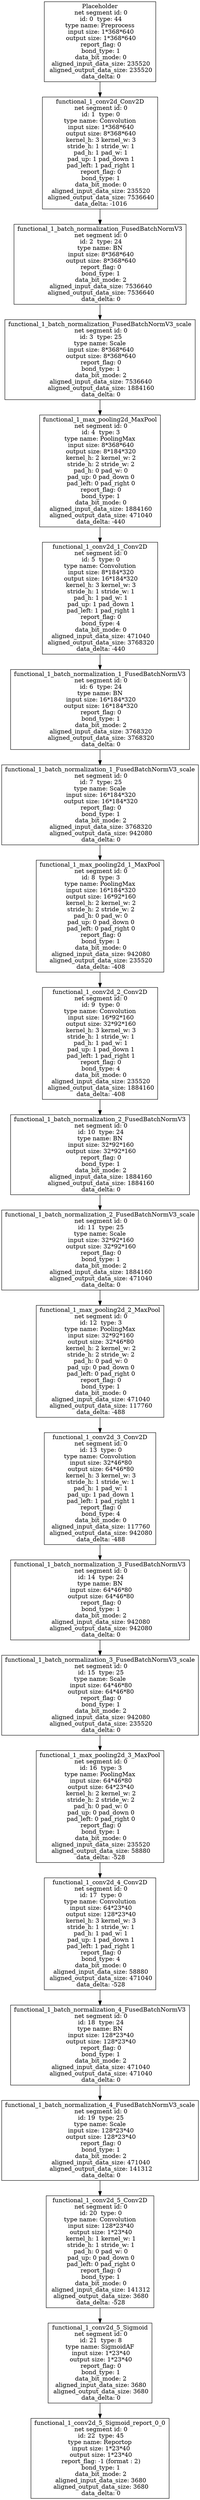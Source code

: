 digraph cnn_tree {
Placeholder [shape=box, label="Placeholder\n net segment id: 0\n id: 0  type: 44\ntype name: Preprocess\n input size: 1*368*640\n output size: 1*368*640\n report_flag: 0\n bond_type: 1\n data_bit_mode: 0\n aligned_input_data_size: 235520\n aligned_output_data_size: 235520\n data_delta: 0"];
Placeholder -> functional_1_conv2d_Conv2D;
functional_1_conv2d_Conv2D [shape=box, label="functional_1_conv2d_Conv2D\n net segment id: 0\n id: 1  type: 0\ntype name: Convolution\n input size: 1*368*640\n output size: 8*368*640\n kernel_h: 3 kernel_w: 3\n stride_h: 1 stride_w: 1\n pad_h: 1 pad_w: 1\n pad_up: 1 pad_down 1\n pad_left: 1 pad_right 1\n report_flag: 0\n bond_type: 1\n data_bit_mode: 0\n aligned_input_data_size: 235520\n aligned_output_data_size: 7536640\n data_delta: -1016"];
functional_1_conv2d_Conv2D -> functional_1_batch_normalization_FusedBatchNormV3;
functional_1_batch_normalization_FusedBatchNormV3 [shape=box, label="functional_1_batch_normalization_FusedBatchNormV3\n net segment id: 0\n id: 2  type: 24\ntype name: BN\n input size: 8*368*640\n output size: 8*368*640\n report_flag: 0\n bond_type: 1\n data_bit_mode: 2\n aligned_input_data_size: 7536640\n aligned_output_data_size: 7536640\n data_delta: 0"];
functional_1_batch_normalization_FusedBatchNormV3 -> functional_1_batch_normalization_FusedBatchNormV3_scale;
functional_1_batch_normalization_FusedBatchNormV3_scale [shape=box, label="functional_1_batch_normalization_FusedBatchNormV3_scale\n net segment id: 0\n id: 3  type: 25\ntype name: Scale\n input size: 8*368*640\n output size: 8*368*640\n report_flag: 0\n bond_type: 1\n data_bit_mode: 2\n aligned_input_data_size: 7536640\n aligned_output_data_size: 1884160\n data_delta: 0"];
functional_1_batch_normalization_FusedBatchNormV3_scale -> functional_1_max_pooling2d_MaxPool;
functional_1_max_pooling2d_MaxPool [shape=box, label="functional_1_max_pooling2d_MaxPool\n net segment id: 0\n id: 4  type: 3\ntype name: PoolingMax\n input size: 8*368*640\n output size: 8*184*320\n kernel_h: 2 kernel_w: 2\n stride_h: 2 stride_w: 2\n pad_h: 0 pad_w: 0\n pad_up: 0 pad_down 0\n pad_left: 0 pad_right 0\n report_flag: 0\n bond_type: 1\n data_bit_mode: 0\n aligned_input_data_size: 1884160\n aligned_output_data_size: 471040\n data_delta: -440"];
functional_1_max_pooling2d_MaxPool -> functional_1_conv2d_1_Conv2D;
functional_1_conv2d_1_Conv2D [shape=box, label="functional_1_conv2d_1_Conv2D\n net segment id: 0\n id: 5  type: 0\ntype name: Convolution\n input size: 8*184*320\n output size: 16*184*320\n kernel_h: 3 kernel_w: 3\n stride_h: 1 stride_w: 1\n pad_h: 1 pad_w: 1\n pad_up: 1 pad_down 1\n pad_left: 1 pad_right 1\n report_flag: 0\n bond_type: 4\n data_bit_mode: 0\n aligned_input_data_size: 471040\n aligned_output_data_size: 3768320\n data_delta: -440"];
functional_1_conv2d_1_Conv2D -> functional_1_batch_normalization_1_FusedBatchNormV3;
functional_1_batch_normalization_1_FusedBatchNormV3 [shape=box, label="functional_1_batch_normalization_1_FusedBatchNormV3\n net segment id: 0\n id: 6  type: 24\ntype name: BN\n input size: 16*184*320\n output size: 16*184*320\n report_flag: 0\n bond_type: 1\n data_bit_mode: 2\n aligned_input_data_size: 3768320\n aligned_output_data_size: 3768320\n data_delta: 0"];
functional_1_batch_normalization_1_FusedBatchNormV3 -> functional_1_batch_normalization_1_FusedBatchNormV3_scale;
functional_1_batch_normalization_1_FusedBatchNormV3_scale [shape=box, label="functional_1_batch_normalization_1_FusedBatchNormV3_scale\n net segment id: 0\n id: 7  type: 25\ntype name: Scale\n input size: 16*184*320\n output size: 16*184*320\n report_flag: 0\n bond_type: 1\n data_bit_mode: 2\n aligned_input_data_size: 3768320\n aligned_output_data_size: 942080\n data_delta: 0"];
functional_1_batch_normalization_1_FusedBatchNormV3_scale -> functional_1_max_pooling2d_1_MaxPool;
functional_1_max_pooling2d_1_MaxPool [shape=box, label="functional_1_max_pooling2d_1_MaxPool\n net segment id: 0\n id: 8  type: 3\ntype name: PoolingMax\n input size: 16*184*320\n output size: 16*92*160\n kernel_h: 2 kernel_w: 2\n stride_h: 2 stride_w: 2\n pad_h: 0 pad_w: 0\n pad_up: 0 pad_down 0\n pad_left: 0 pad_right 0\n report_flag: 0\n bond_type: 1\n data_bit_mode: 0\n aligned_input_data_size: 942080\n aligned_output_data_size: 235520\n data_delta: -408"];
functional_1_max_pooling2d_1_MaxPool -> functional_1_conv2d_2_Conv2D;
functional_1_conv2d_2_Conv2D [shape=box, label="functional_1_conv2d_2_Conv2D\n net segment id: 0\n id: 9  type: 0\ntype name: Convolution\n input size: 16*92*160\n output size: 32*92*160\n kernel_h: 3 kernel_w: 3\n stride_h: 1 stride_w: 1\n pad_h: 1 pad_w: 1\n pad_up: 1 pad_down 1\n pad_left: 1 pad_right 1\n report_flag: 0\n bond_type: 4\n data_bit_mode: 0\n aligned_input_data_size: 235520\n aligned_output_data_size: 1884160\n data_delta: -408"];
functional_1_conv2d_2_Conv2D -> functional_1_batch_normalization_2_FusedBatchNormV3;
functional_1_batch_normalization_2_FusedBatchNormV3 [shape=box, label="functional_1_batch_normalization_2_FusedBatchNormV3\n net segment id: 0\n id: 10  type: 24\ntype name: BN\n input size: 32*92*160\n output size: 32*92*160\n report_flag: 0\n bond_type: 1\n data_bit_mode: 2\n aligned_input_data_size: 1884160\n aligned_output_data_size: 1884160\n data_delta: 0"];
functional_1_batch_normalization_2_FusedBatchNormV3 -> functional_1_batch_normalization_2_FusedBatchNormV3_scale;
functional_1_batch_normalization_2_FusedBatchNormV3_scale [shape=box, label="functional_1_batch_normalization_2_FusedBatchNormV3_scale\n net segment id: 0\n id: 11  type: 25\ntype name: Scale\n input size: 32*92*160\n output size: 32*92*160\n report_flag: 0\n bond_type: 1\n data_bit_mode: 2\n aligned_input_data_size: 1884160\n aligned_output_data_size: 471040\n data_delta: 0"];
functional_1_batch_normalization_2_FusedBatchNormV3_scale -> functional_1_max_pooling2d_2_MaxPool;
functional_1_max_pooling2d_2_MaxPool [shape=box, label="functional_1_max_pooling2d_2_MaxPool\n net segment id: 0\n id: 12  type: 3\ntype name: PoolingMax\n input size: 32*92*160\n output size: 32*46*80\n kernel_h: 2 kernel_w: 2\n stride_h: 2 stride_w: 2\n pad_h: 0 pad_w: 0\n pad_up: 0 pad_down 0\n pad_left: 0 pad_right 0\n report_flag: 0\n bond_type: 1\n data_bit_mode: 0\n aligned_input_data_size: 471040\n aligned_output_data_size: 117760\n data_delta: -488"];
functional_1_max_pooling2d_2_MaxPool -> functional_1_conv2d_3_Conv2D;
functional_1_conv2d_3_Conv2D [shape=box, label="functional_1_conv2d_3_Conv2D\n net segment id: 0\n id: 13  type: 0\ntype name: Convolution\n input size: 32*46*80\n output size: 64*46*80\n kernel_h: 3 kernel_w: 3\n stride_h: 1 stride_w: 1\n pad_h: 1 pad_w: 1\n pad_up: 1 pad_down 1\n pad_left: 1 pad_right 1\n report_flag: 0\n bond_type: 4\n data_bit_mode: 0\n aligned_input_data_size: 117760\n aligned_output_data_size: 942080\n data_delta: -488"];
functional_1_conv2d_3_Conv2D -> functional_1_batch_normalization_3_FusedBatchNormV3;
functional_1_batch_normalization_3_FusedBatchNormV3 [shape=box, label="functional_1_batch_normalization_3_FusedBatchNormV3\n net segment id: 0\n id: 14  type: 24\ntype name: BN\n input size: 64*46*80\n output size: 64*46*80\n report_flag: 0\n bond_type: 1\n data_bit_mode: 2\n aligned_input_data_size: 942080\n aligned_output_data_size: 942080\n data_delta: 0"];
functional_1_batch_normalization_3_FusedBatchNormV3 -> functional_1_batch_normalization_3_FusedBatchNormV3_scale;
functional_1_batch_normalization_3_FusedBatchNormV3_scale [shape=box, label="functional_1_batch_normalization_3_FusedBatchNormV3_scale\n net segment id: 0\n id: 15  type: 25\ntype name: Scale\n input size: 64*46*80\n output size: 64*46*80\n report_flag: 0\n bond_type: 1\n data_bit_mode: 2\n aligned_input_data_size: 942080\n aligned_output_data_size: 235520\n data_delta: 0"];
functional_1_batch_normalization_3_FusedBatchNormV3_scale -> functional_1_max_pooling2d_3_MaxPool;
functional_1_max_pooling2d_3_MaxPool [shape=box, label="functional_1_max_pooling2d_3_MaxPool\n net segment id: 0\n id: 16  type: 3\ntype name: PoolingMax\n input size: 64*46*80\n output size: 64*23*40\n kernel_h: 2 kernel_w: 2\n stride_h: 2 stride_w: 2\n pad_h: 0 pad_w: 0\n pad_up: 0 pad_down 0\n pad_left: 0 pad_right 0\n report_flag: 0\n bond_type: 1\n data_bit_mode: 0\n aligned_input_data_size: 235520\n aligned_output_data_size: 58880\n data_delta: -528"];
functional_1_max_pooling2d_3_MaxPool -> functional_1_conv2d_4_Conv2D;
functional_1_conv2d_4_Conv2D [shape=box, label="functional_1_conv2d_4_Conv2D\n net segment id: 0\n id: 17  type: 0\ntype name: Convolution\n input size: 64*23*40\n output size: 128*23*40\n kernel_h: 3 kernel_w: 3\n stride_h: 1 stride_w: 1\n pad_h: 1 pad_w: 1\n pad_up: 1 pad_down 1\n pad_left: 1 pad_right 1\n report_flag: 0\n bond_type: 4\n data_bit_mode: 0\n aligned_input_data_size: 58880\n aligned_output_data_size: 471040\n data_delta: -528"];
functional_1_conv2d_4_Conv2D -> functional_1_batch_normalization_4_FusedBatchNormV3;
functional_1_batch_normalization_4_FusedBatchNormV3 [shape=box, label="functional_1_batch_normalization_4_FusedBatchNormV3\n net segment id: 0\n id: 18  type: 24\ntype name: BN\n input size: 128*23*40\n output size: 128*23*40\n report_flag: 0\n bond_type: 1\n data_bit_mode: 2\n aligned_input_data_size: 471040\n aligned_output_data_size: 471040\n data_delta: 0"];
functional_1_batch_normalization_4_FusedBatchNormV3 -> functional_1_batch_normalization_4_FusedBatchNormV3_scale;
functional_1_batch_normalization_4_FusedBatchNormV3_scale [shape=box, label="functional_1_batch_normalization_4_FusedBatchNormV3_scale\n net segment id: 0\n id: 19  type: 25\ntype name: Scale\n input size: 128*23*40\n output size: 128*23*40\n report_flag: 0\n bond_type: 1\n data_bit_mode: 2\n aligned_input_data_size: 471040\n aligned_output_data_size: 141312\n data_delta: 0"];
functional_1_batch_normalization_4_FusedBatchNormV3_scale -> functional_1_conv2d_5_Conv2D;
functional_1_conv2d_5_Conv2D [shape=box, label="functional_1_conv2d_5_Conv2D\n net segment id: 0\n id: 20  type: 0\ntype name: Convolution\n input size: 128*23*40\n output size: 1*23*40\n kernel_h: 1 kernel_w: 1\n stride_h: 1 stride_w: 1\n pad_h: 0 pad_w: 0\n pad_up: 0 pad_down 0\n pad_left: 0 pad_right 0\n report_flag: 0\n bond_type: 1\n data_bit_mode: 0\n aligned_input_data_size: 141312\n aligned_output_data_size: 3680\n data_delta: -528"];
functional_1_conv2d_5_Conv2D -> functional_1_conv2d_5_Sigmoid;
functional_1_conv2d_5_Sigmoid [shape=box, label="functional_1_conv2d_5_Sigmoid\n net segment id: 0\n id: 21  type: 8\ntype name: SigmoidAF\n input size: 1*23*40\n output size: 1*23*40\n report_flag: 0\n bond_type: 1\n data_bit_mode: 2\n aligned_input_data_size: 3680\n aligned_output_data_size: 3680\n data_delta: 0"];
functional_1_conv2d_5_Sigmoid -> functional_1_conv2d_5_Sigmoid_report_0_0;
functional_1_conv2d_5_Sigmoid_report_0_0 [shape=box, label="functional_1_conv2d_5_Sigmoid_report_0_0\n net segment id: 0\n id: 22  type: 45\ntype name: Reportop\n input size: 1*23*40\n output size: 1*23*40\n report_flag: -1 (format : 2)\n bond_type: 1\n data_bit_mode: 2\n aligned_input_data_size: 3680\n aligned_output_data_size: 3680\n data_delta: 0"];
}
